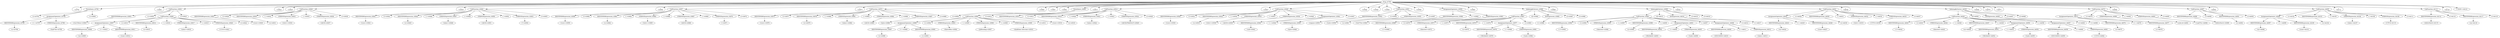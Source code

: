 digraph {

"Prog_43790"->"<
>43791";
"Prog_43790"->"Parenthesis_43792";
"Parenthesis_43792"->"<(>43793";
"Parenthesis_43792"->"AssignmentOpetators_43794";
"AssignmentOpetators_43794"->"IDENTIFIERExpression_43795";
"IDENTIFIERExpression_43795"->"<x>43796";
"AssignmentOpetators_43794"->"<<->43797";
"AssignmentOpetators_43794"->"STRINGExpression_43798";
"STRINGExpression_43798"->"<fa\xE7ile>43799";
"Parenthesis_43792"->"<)>43800";
"Prog_43790"->"<
>43801";
"Prog_43790"->"CallFunction_43802";
"CallFunction_43802"->"IDENTIFIERExpression_43803";
"IDENTIFIERExpression_43803"->"<charToRaw>43804";
"CallFunction_43802"->"<(>43805";
"CallFunction_43802"->"CallFunction_43806";
"CallFunction_43806"->"AssignmentOpetators_43807";
"AssignmentOpetators_43807"->"IDENTIFIERExpression_43808";
"IDENTIFIERExpression_43808"->"<xx>43809";
"AssignmentOpetators_43807"->"<<->43810";
"AssignmentOpetators_43807"->"IDENTIFIERExpression_43811";
"IDENTIFIERExpression_43811"->"<iconv>43812";
"CallFunction_43806"->"<(>43813";
"CallFunction_43806"->"IDENTIFIERExpression_43814";
"IDENTIFIERExpression_43814"->"<x>43815";
"CallFunction_43806"->"<,>43816";
"CallFunction_43806"->"STRINGExpression_43817";
"STRINGExpression_43817"->"<latin1>43818";
"CallFunction_43806"->"<,>43819";
"CallFunction_43806"->"STRINGExpression_43820";
"STRINGExpression_43820"->"<UTF-8>43821";
"CallFunction_43806"->"<)>43822";
"CallFunction_43802"->"<)>43823";
"Prog_43790"->"<
>43824";
"Prog_43790"->"<
>43825";
"Prog_43790"->"CallFunction_43826";
"CallFunction_43826"->"IDENTIFIERExpression_43827";
"IDENTIFIERExpression_43827"->"<iconv>43828";
"CallFunction_43826"->"<(>43829";
"CallFunction_43826"->"IDENTIFIERExpression_43830";
"IDENTIFIERExpression_43830"->"<x>43831";
"CallFunction_43826"->"<,>43832";
"CallFunction_43826"->"STRINGExpression_43833";
"STRINGExpression_43833"->"<latin1>43834";
"CallFunction_43826"->"<,>43835";
"CallFunction_43826"->"STRINGExpression_43836";
"STRINGExpression_43836"->"<ASCII>43837";
"CallFunction_43826"->"<)>43838";
"Prog_43790"->"<
>43839";
"Prog_43790"->"CallFunction_43840";
"CallFunction_43840"->"IDENTIFIERExpression_43841";
"IDENTIFIERExpression_43841"->"<iconv>43842";
"CallFunction_43840"->"<(>43843";
"CallFunction_43840"->"IDENTIFIERExpression_43844";
"IDENTIFIERExpression_43844"->"<x>43845";
"CallFunction_43840"->"<,>43846";
"CallFunction_43840"->"STRINGExpression_43847";
"STRINGExpression_43847"->"<latin1>43848";
"CallFunction_43840"->"<,>43849";
"CallFunction_43840"->"STRINGExpression_43850";
"STRINGExpression_43850"->"<ASCII>43851";
"CallFunction_43840"->"<,>43852";
"CallFunction_43840"->"STRINGExpression_43853";
"STRINGExpression_43853"->"<?>43854";
"CallFunction_43840"->"<)>43855";
"Prog_43790"->"<
>43856";
"Prog_43790"->"CallFunction_43857";
"CallFunction_43857"->"IDENTIFIERExpression_43858";
"IDENTIFIERExpression_43858"->"<iconv>43859";
"CallFunction_43857"->"<(>43860";
"CallFunction_43857"->"IDENTIFIERExpression_43861";
"IDENTIFIERExpression_43861"->"<x>43862";
"CallFunction_43857"->"<,>43863";
"CallFunction_43857"->"STRINGExpression_43864";
"STRINGExpression_43864"->"<latin1>43865";
"CallFunction_43857"->"<,>43866";
"CallFunction_43857"->"STRINGExpression_43867";
"STRINGExpression_43867"->"<ASCII>43868";
"CallFunction_43857"->"<,>43869";
"CallFunction_43857"->"STRINGExpression_43870";
"STRINGExpression_43870"->"<>43871";
"CallFunction_43857"->"<)>43872";
"Prog_43790"->"<
>43873";
"Prog_43790"->"CallFunction_43874";
"CallFunction_43874"->"IDENTIFIERExpression_43875";
"IDENTIFIERExpression_43875"->"<iconv>43876";
"CallFunction_43874"->"<(>43877";
"CallFunction_43874"->"IDENTIFIERExpression_43878";
"IDENTIFIERExpression_43878"->"<x>43879";
"CallFunction_43874"->"<,>43880";
"CallFunction_43874"->"STRINGExpression_43881";
"STRINGExpression_43881"->"<latin1>43882";
"CallFunction_43874"->"<,>43883";
"CallFunction_43874"->"STRINGExpression_43884";
"STRINGExpression_43884"->"<ASCII>43885";
"CallFunction_43874"->"<,>43886";
"CallFunction_43874"->"STRINGExpression_43887";
"STRINGExpression_43887"->"<byte>43888";
"CallFunction_43874"->"<)>43889";
"Prog_43790"->"<
>43890";
"Prog_43790"->"<
>43891";
"Prog_43790"->"<
>43892";
"Prog_43790"->"Parenthesis_43893";
"Parenthesis_43893"->"<(>43894";
"Parenthesis_43893"->"CallFunction_43895";
"CallFunction_43895"->"AssignmentOpetators_43896";
"AssignmentOpetators_43896"->"IDENTIFIERExpression_43897";
"IDENTIFIERExpression_43897"->"<x>43898";
"AssignmentOpetators_43896"->"<<->43899";
"AssignmentOpetators_43896"->"IDENTIFIERExpression_43900";
"IDENTIFIERExpression_43900"->"<c>43901";
"CallFunction_43895"->"<(>43902";
"CallFunction_43895"->"STRINGExpression_43903";
"STRINGExpression_43903"->"<Ekstr\xf8m>43904";
"CallFunction_43895"->"<,>43905";
"CallFunction_43895"->"STRINGExpression_43906";
"STRINGExpression_43906"->"<J\xf6reskog>43907";
"CallFunction_43895"->"<,>43908";
"CallFunction_43895"->"STRINGExpression_43909";
"STRINGExpression_43909"->"<bi\xdfchen Z\xfcrcher>43910";
"CallFunction_43895"->"<)>43911";
"Parenthesis_43893"->"<)>43912";
"Prog_43790"->"<
>43913";
"Prog_43790"->"CallFunction_43914";
"CallFunction_43914"->"IDENTIFIERExpression_43915";
"IDENTIFIERExpression_43915"->"<iconv>43916";
"CallFunction_43914"->"<(>43917";
"CallFunction_43914"->"IDENTIFIERExpression_43918";
"IDENTIFIERExpression_43918"->"<x>43919";
"CallFunction_43914"->"<,>43920";
"CallFunction_43914"->"STRINGExpression_43921";
"STRINGExpression_43921"->"<latin1>43922";
"CallFunction_43914"->"<,>43923";
"CallFunction_43914"->"STRINGExpression_43924";
"STRINGExpression_43924"->"<ASCII//TRANSLIT>43925";
"CallFunction_43914"->"<)>43926";
"Prog_43790"->"<
>43927";
"Prog_43790"->"CallFunction_43928";
"CallFunction_43928"->"IDENTIFIERExpression_43929";
"IDENTIFIERExpression_43929"->"<iconv>43930";
"CallFunction_43928"->"<(>43931";
"CallFunction_43928"->"IDENTIFIERExpression_43932";
"IDENTIFIERExpression_43932"->"<x>43933";
"CallFunction_43928"->"<,>43934";
"CallFunction_43928"->"STRINGExpression_43935";
"STRINGExpression_43935"->"<latin1>43936";
"CallFunction_43928"->"<,>43937";
"CallFunction_43928"->"STRINGExpression_43938";
"STRINGExpression_43938"->"<ASCII>43939";
"CallFunction_43928"->"<,>43940";
"CallFunction_43928"->"AssignmentOpetators_43941";
"AssignmentOpetators_43941"->"IDENTIFIERExpression_43942";
"IDENTIFIERExpression_43942"->"<sub>43943";
"AssignmentOpetators_43941"->"<=>43944";
"AssignmentOpetators_43941"->"STRINGExpression_43945";
"STRINGExpression_43945"->"<byte>43946";
"CallFunction_43928"->"<)>43947";
"Prog_43790"->"<
>43948";
"Prog_43790"->"<
>43949";
"Prog_43790"->"<
>43950";
"Prog_43790"->"CallFunction_43951";
"CallFunction_43951"->"IDENTIFIERExpression_43952";
"IDENTIFIERExpression_43952"->"<require>43953";
"CallFunction_43951"->"<(>43954";
"CallFunction_43951"->"STRINGExpression_43955";
"STRINGExpression_43955"->"<tools>43956";
"CallFunction_43951"->"<)>43957";
"Prog_43790"->"<
>43958";
"Prog_43790"->"AssignmentOpetators_43959";
"AssignmentOpetators_43959"->"IDENTIFIERExpression_43960";
"IDENTIFIERExpression_43960"->"<x>43961";
"AssignmentOpetators_43959"->"<<->43962";
"AssignmentOpetators_43959"->"STRINGExpression_43963";
"STRINGExpression_43963"->"<fa\xE7ile>43964";
"Prog_43790"->"<
>43965";
"Prog_43790"->"IndexingByVectors_43966";
"IndexingByVectors_43966"->"CallFunction_43967";
"CallFunction_43967"->"IDENTIFIERExpression_43968";
"IDENTIFIERExpression_43968"->"<.C>43969";
"CallFunction_43967"->"<(>43970";
"CallFunction_43967"->"STRINGExpression_43971";
"STRINGExpression_43971"->"<Renctest>43972";
"CallFunction_43967"->"<,>43973";
"CallFunction_43967"->"IDENTIFIERExpression_43974";
"IDENTIFIERExpression_43974"->"<x>43975";
"CallFunction_43967"->"<,>43976";
"CallFunction_43967"->"AssignmentOpetators_43977";
"AssignmentOpetators_43977"->"IDENTIFIERExpression_43978";
"IDENTIFIERExpression_43978"->"<PACKAGE>43979";
"AssignmentOpetators_43977"->"<=>43980";
"AssignmentOpetators_43977"->"STRINGExpression_43981";
"STRINGExpression_43981"->"<tools>43982";
"CallFunction_43967"->"<)>43983";
"IndexingByVectors_43966"->"<[[>43984";
"IndexingByVectors_43966"->"INTExpression_43985";
"INTExpression_43985"->"<1>43986";
"IndexingByVectors_43966"->"<]>43987";
"IndexingByVectors_43966"->"<]>43988";
"Prog_43790"->"<
>43989";
"Prog_43790"->"IndexingByVectors_43990";
"IndexingByVectors_43990"->"CallFunction_43991";
"CallFunction_43991"->"IDENTIFIERExpression_43992";
"IDENTIFIERExpression_43992"->"<.C>43993";
"CallFunction_43991"->"<(>43994";
"CallFunction_43991"->"STRINGExpression_43995";
"STRINGExpression_43995"->"<Renctest>43996";
"CallFunction_43991"->"<,>43997";
"CallFunction_43991"->"IDENTIFIERExpression_43998";
"IDENTIFIERExpression_43998"->"<x>43999";
"CallFunction_43991"->"<,>44000";
"CallFunction_43991"->"AssignmentOpetators_44001";
"AssignmentOpetators_44001"->"IDENTIFIERExpression_44002";
"IDENTIFIERExpression_44002"->"<PACKAGE>44003";
"AssignmentOpetators_44001"->"<=>44004";
"AssignmentOpetators_44001"->"STRINGExpression_44005";
"STRINGExpression_44005"->"<tools>44006";
"CallFunction_43991"->"<,>44007";
"CallFunction_43991"->"AssignmentOpetators_44008";
"AssignmentOpetators_44008"->"IDENTIFIERExpression_44009";
"IDENTIFIERExpression_44009"->"<ENCODING>44010";
"AssignmentOpetators_44008"->"<=>44011";
"AssignmentOpetators_44008"->"STRINGExpression_44012";
"STRINGExpression_44012"->"<latin1>44013";
"CallFunction_43991"->"<)>44014";
"IndexingByVectors_43990"->"<[[>44015";
"IndexingByVectors_43990"->"INTExpression_44016";
"INTExpression_44016"->"<1>44017";
"IndexingByVectors_43990"->"<]>44018";
"IndexingByVectors_43990"->"<]>44019";
"Prog_43790"->"<
>44020";
"Prog_43790"->"CallFunction_44021";
"CallFunction_44021"->"AssignmentOpetators_44022";
"AssignmentOpetators_44022"->"IDENTIFIERExpression_44023";
"IDENTIFIERExpression_44023"->"<xx>44024";
"AssignmentOpetators_44022"->"<<->44025";
"AssignmentOpetators_44022"->"IDENTIFIERExpression_44026";
"IDENTIFIERExpression_44026"->"<iconv>44027";
"CallFunction_44021"->"<(>44028";
"CallFunction_44021"->"IDENTIFIERExpression_44029";
"IDENTIFIERExpression_44029"->"<x>44030";
"CallFunction_44021"->"<,>44031";
"CallFunction_44021"->"STRINGExpression_44032";
"STRINGExpression_44032"->"<latin1>44033";
"CallFunction_44021"->"<,>44034";
"CallFunction_44021"->"STRINGExpression_44035";
"STRINGExpression_44035"->"<UTF-8>44036";
"CallFunction_44021"->"<)>44037";
"Prog_43790"->"<
>44038";
"Prog_43790"->"IndexingByVectors_44039";
"IndexingByVectors_44039"->"CallFunction_44040";
"CallFunction_44040"->"IDENTIFIERExpression_44041";
"IDENTIFIERExpression_44041"->"<.C>44042";
"CallFunction_44040"->"<(>44043";
"CallFunction_44040"->"STRINGExpression_44044";
"STRINGExpression_44044"->"<Renctest>44045";
"CallFunction_44040"->"<,>44046";
"CallFunction_44040"->"IDENTIFIERExpression_44047";
"IDENTIFIERExpression_44047"->"<xx>44048";
"CallFunction_44040"->"<,>44049";
"CallFunction_44040"->"AssignmentOpetators_44050";
"AssignmentOpetators_44050"->"IDENTIFIERExpression_44051";
"IDENTIFIERExpression_44051"->"<PACKAGE>44052";
"AssignmentOpetators_44050"->"<=>44053";
"AssignmentOpetators_44050"->"STRINGExpression_44054";
"STRINGExpression_44054"->"<tools>44055";
"CallFunction_44040"->"<,>44056";
"CallFunction_44040"->"AssignmentOpetators_44057";
"AssignmentOpetators_44057"->"IDENTIFIERExpression_44058";
"IDENTIFIERExpression_44058"->"<ENCODING>44059";
"AssignmentOpetators_44057"->"<=>44060";
"AssignmentOpetators_44057"->"STRINGExpression_44061";
"STRINGExpression_44061"->"<UTF-8>44062";
"CallFunction_44040"->"<)>44063";
"IndexingByVectors_44039"->"<[[>44064";
"IndexingByVectors_44039"->"INTExpression_44065";
"INTExpression_44065"->"<1>44066";
"IndexingByVectors_44039"->"<]>44067";
"IndexingByVectors_44039"->"<]>44068";
"Prog_43790"->"<
>44069";
"Prog_43790"->"<
>44070";
"Prog_43790"->"<
>44071";
"Prog_43790"->"CallFunction_44072";
"CallFunction_44072"->"AssignmentOpetators_44073";
"AssignmentOpetators_44073"->"IDENTIFIERExpression_44074";
"IDENTIFIERExpression_44074"->"<x>44075";
"AssignmentOpetators_44073"->"<<->44076";
"AssignmentOpetators_44073"->"IDENTIFIERExpression_44077";
"IDENTIFIERExpression_44077"->"<c>44078";
"CallFunction_44072"->"<(>44079";
"CallFunction_44072"->"STRINGExpression_44080";
"STRINGExpression_44080"->"<a{bc}d>44081";
"CallFunction_44072"->"<,>44082";
"CallFunction_44072"->"STRINGExpression_44083";
"STRINGExpression_44083"->"<{a\xE7b}>44084";
"CallFunction_44072"->"<)>44085";
"Prog_43790"->"<
>44086";
"Prog_43790"->"CallFunction_44087";
"CallFunction_44087"->"IDENTIFIERExpression_44088";
"IDENTIFIERExpression_44088"->"<delimMatch>44089";
"CallFunction_44087"->"<(>44090";
"CallFunction_44087"->"IDENTIFIERExpression_44091";
"IDENTIFIERExpression_44091"->"<x>44092";
"CallFunction_44087"->"<)>44093";
"Prog_43790"->"<
>44094";
"Prog_43790"->"CallFunction_44095";
"CallFunction_44095"->"AssignmentOpetators_44096";
"AssignmentOpetators_44096"->"IDENTIFIERExpression_44097";
"IDENTIFIERExpression_44097"->"<xx>44098";
"AssignmentOpetators_44096"->"<<->44099";
"AssignmentOpetators_44096"->"IDENTIFIERExpression_44100";
"IDENTIFIERExpression_44100"->"<iconv>44101";
"CallFunction_44095"->"<(>44102";
"CallFunction_44095"->"IDENTIFIERExpression_44103";
"IDENTIFIERExpression_44103"->"<x>44104";
"CallFunction_44095"->"<,>44105";
"CallFunction_44095"->"STRINGExpression_44106";
"STRINGExpression_44106"->"<latin1>44107";
"CallFunction_44095"->"<,>44108";
"CallFunction_44095"->"STRINGExpression_44109";
"STRINGExpression_44109"->"<UTF-8>44110";
"CallFunction_44095"->"<)>44111";
"Prog_43790"->"<
>44112";
"Prog_43790"->"CallFunction_44113";
"CallFunction_44113"->"IDENTIFIERExpression_44114";
"IDENTIFIERExpression_44114"->"<delimMatch>44115";
"CallFunction_44113"->"<(>44116";
"CallFunction_44113"->"IDENTIFIERExpression_44117";
"IDENTIFIERExpression_44117"->"<xx>44118";
"CallFunction_44113"->"<)>44119";
"Prog_43790"->"<
>44120";
"Prog_43790"->"<<EOF>>44121";
}
